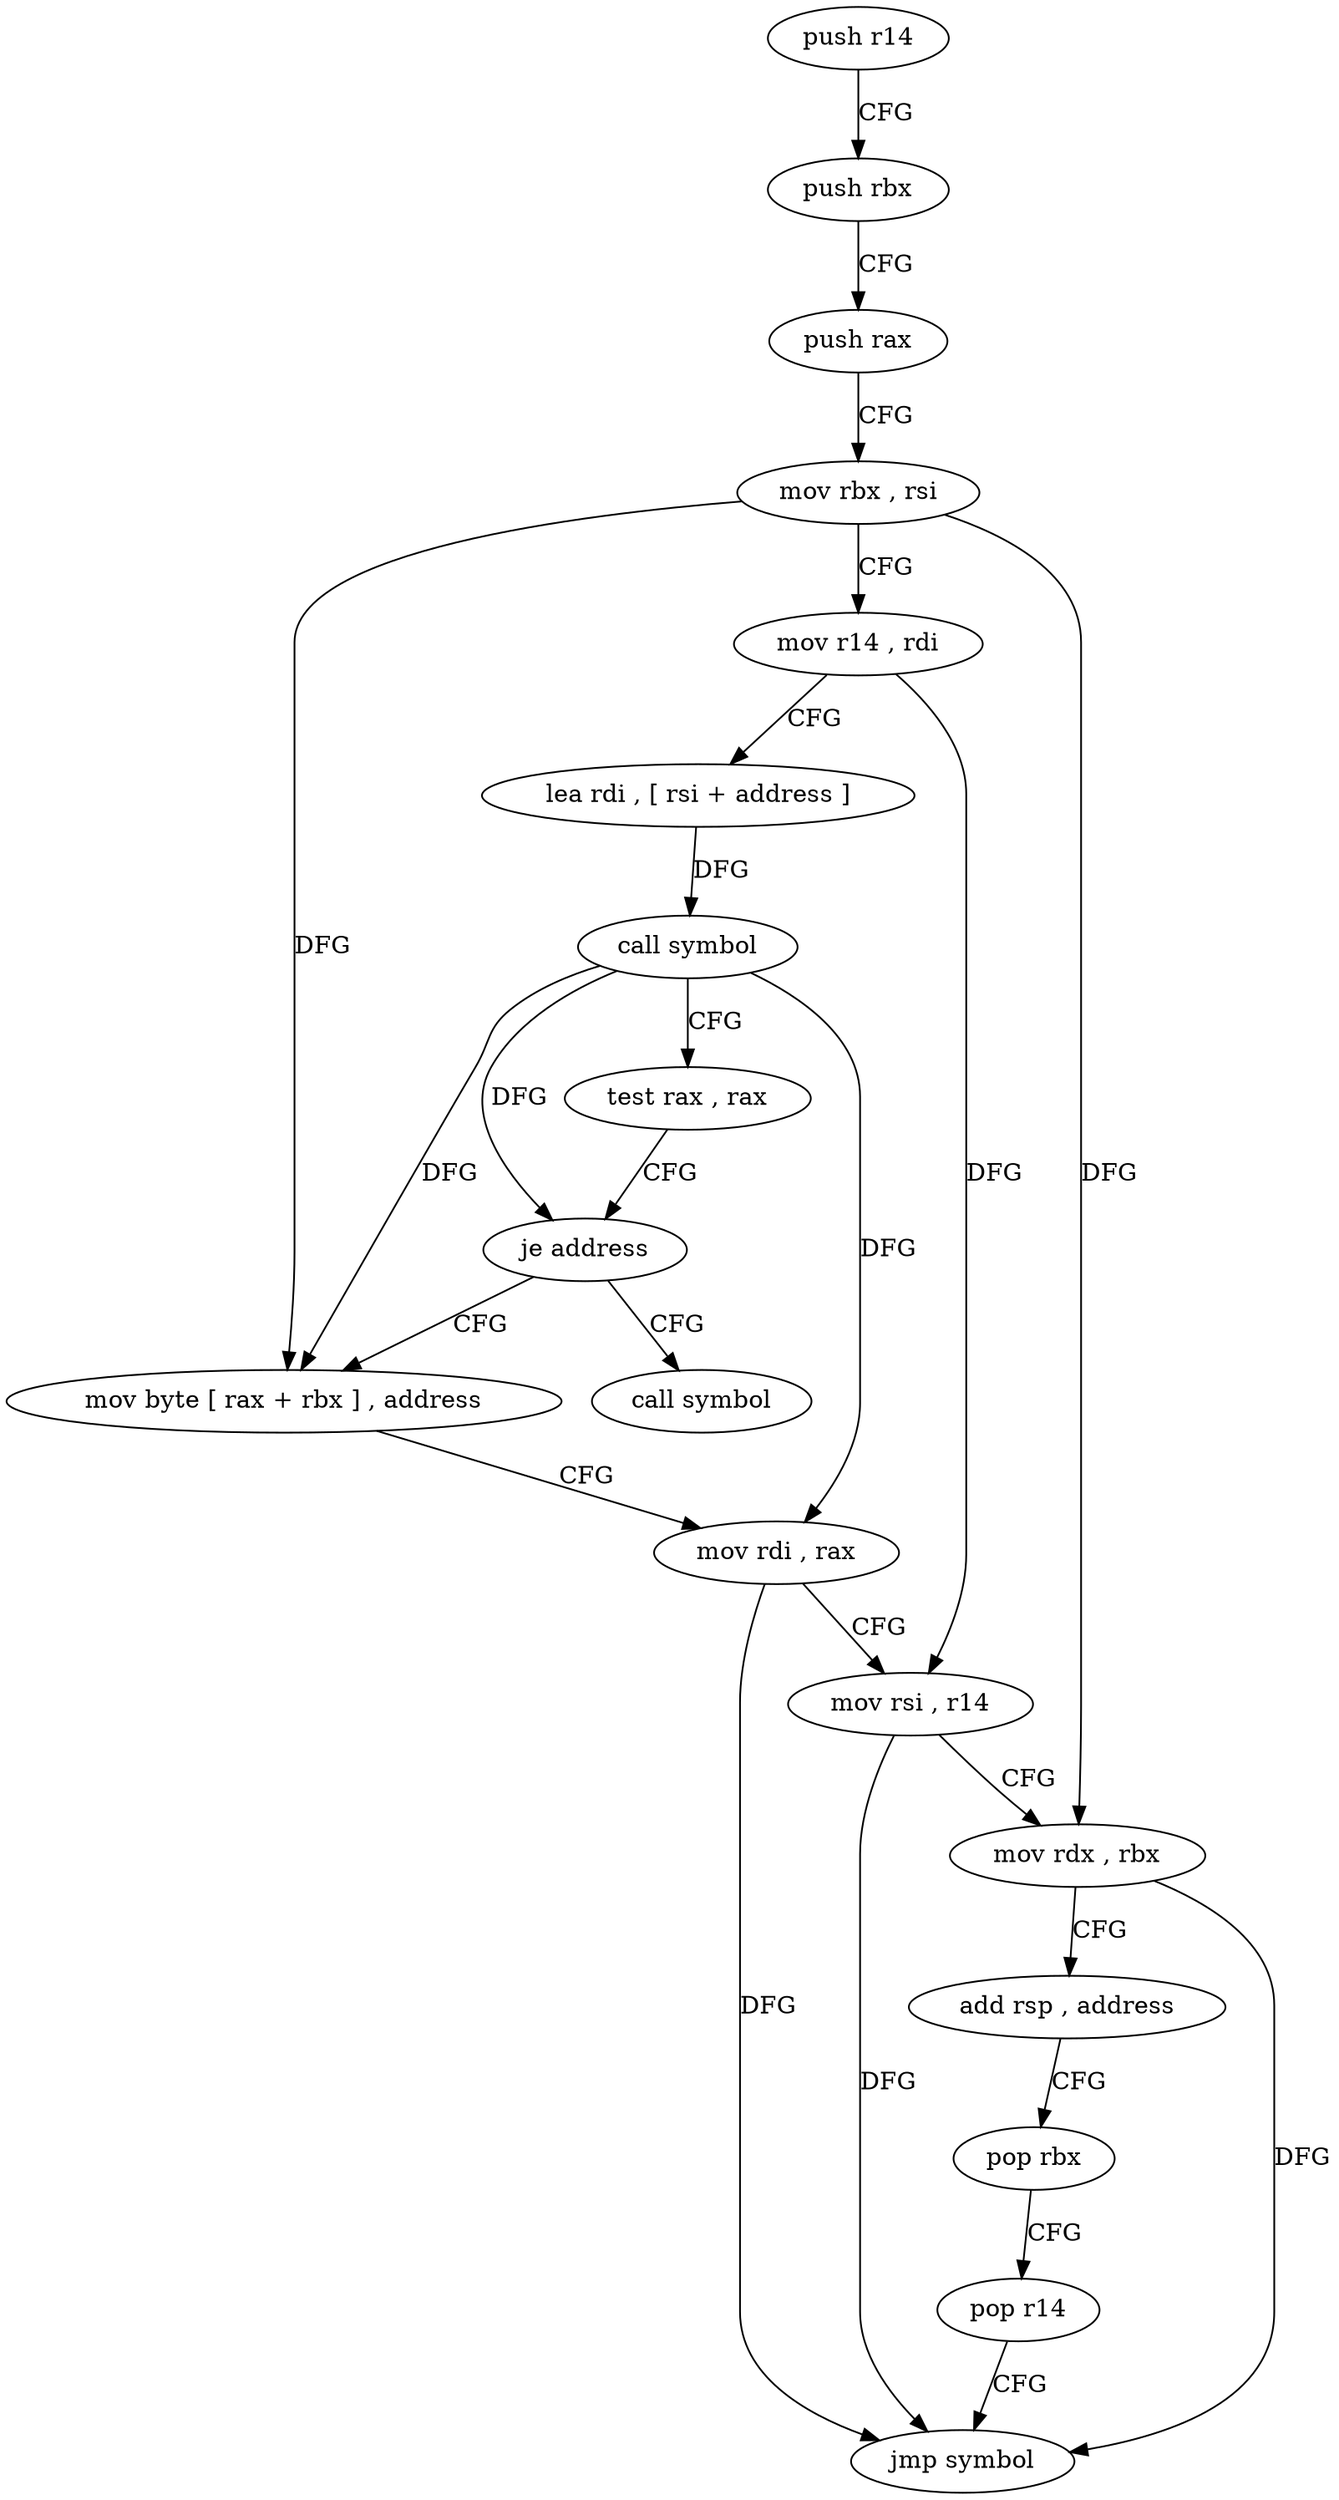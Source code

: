 digraph "func" {
"4391536" [label = "push r14" ]
"4391538" [label = "push rbx" ]
"4391539" [label = "push rax" ]
"4391540" [label = "mov rbx , rsi" ]
"4391543" [label = "mov r14 , rdi" ]
"4391546" [label = "lea rdi , [ rsi + address ]" ]
"4391550" [label = "call symbol" ]
"4391555" [label = "test rax , rax" ]
"4391558" [label = "je address" ]
"4391585" [label = "call symbol" ]
"4391560" [label = "mov byte [ rax + rbx ] , address" ]
"4391564" [label = "mov rdi , rax" ]
"4391567" [label = "mov rsi , r14" ]
"4391570" [label = "mov rdx , rbx" ]
"4391573" [label = "add rsp , address" ]
"4391577" [label = "pop rbx" ]
"4391578" [label = "pop r14" ]
"4391580" [label = "jmp symbol" ]
"4391536" -> "4391538" [ label = "CFG" ]
"4391538" -> "4391539" [ label = "CFG" ]
"4391539" -> "4391540" [ label = "CFG" ]
"4391540" -> "4391543" [ label = "CFG" ]
"4391540" -> "4391560" [ label = "DFG" ]
"4391540" -> "4391570" [ label = "DFG" ]
"4391543" -> "4391546" [ label = "CFG" ]
"4391543" -> "4391567" [ label = "DFG" ]
"4391546" -> "4391550" [ label = "DFG" ]
"4391550" -> "4391555" [ label = "CFG" ]
"4391550" -> "4391558" [ label = "DFG" ]
"4391550" -> "4391560" [ label = "DFG" ]
"4391550" -> "4391564" [ label = "DFG" ]
"4391555" -> "4391558" [ label = "CFG" ]
"4391558" -> "4391585" [ label = "CFG" ]
"4391558" -> "4391560" [ label = "CFG" ]
"4391560" -> "4391564" [ label = "CFG" ]
"4391564" -> "4391567" [ label = "CFG" ]
"4391564" -> "4391580" [ label = "DFG" ]
"4391567" -> "4391570" [ label = "CFG" ]
"4391567" -> "4391580" [ label = "DFG" ]
"4391570" -> "4391573" [ label = "CFG" ]
"4391570" -> "4391580" [ label = "DFG" ]
"4391573" -> "4391577" [ label = "CFG" ]
"4391577" -> "4391578" [ label = "CFG" ]
"4391578" -> "4391580" [ label = "CFG" ]
}
